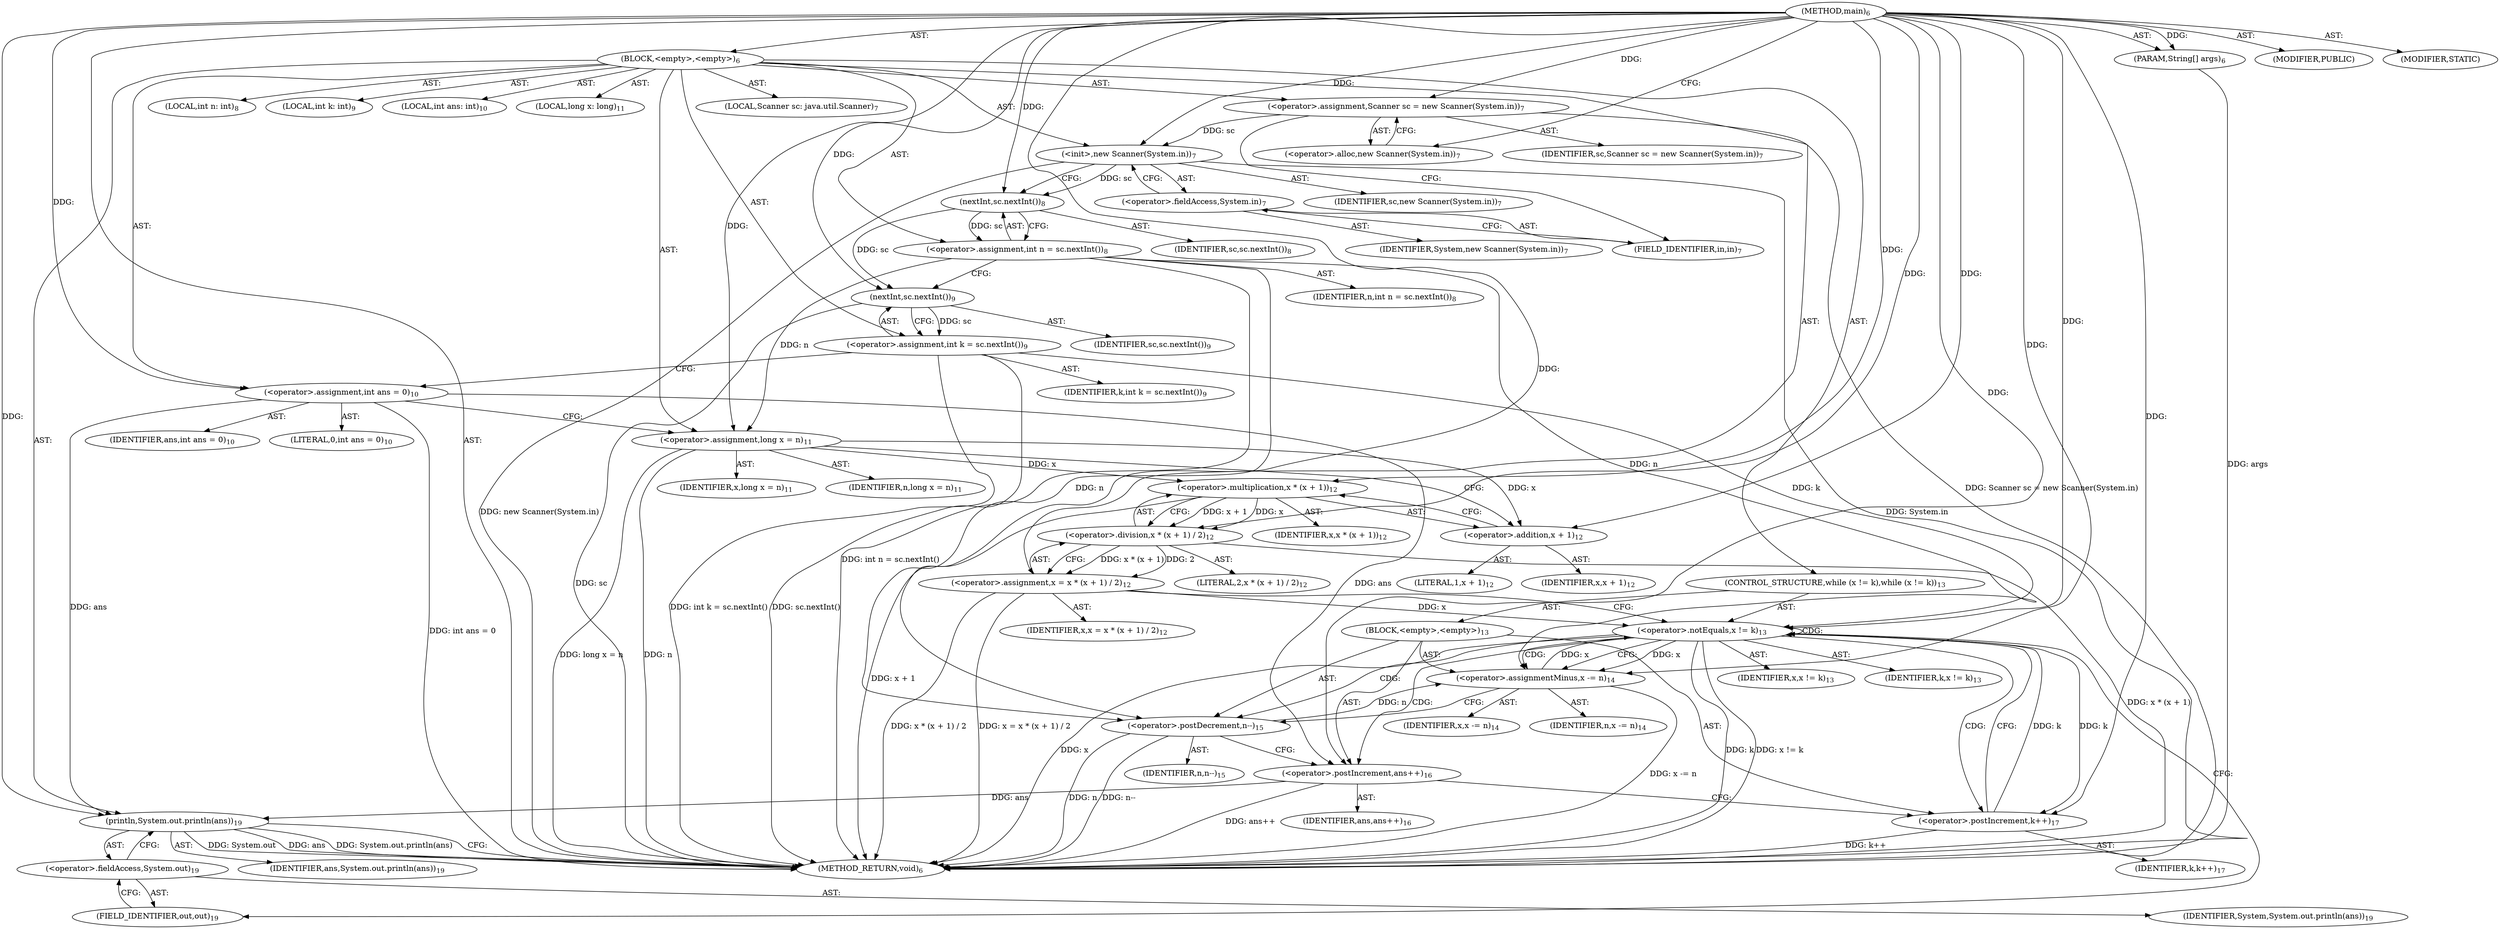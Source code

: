 digraph "main" {  
"19" [label = <(METHOD,main)<SUB>6</SUB>> ]
"20" [label = <(PARAM,String[] args)<SUB>6</SUB>> ]
"21" [label = <(BLOCK,&lt;empty&gt;,&lt;empty&gt;)<SUB>6</SUB>> ]
"4" [label = <(LOCAL,Scanner sc: java.util.Scanner)<SUB>7</SUB>> ]
"22" [label = <(&lt;operator&gt;.assignment,Scanner sc = new Scanner(System.in))<SUB>7</SUB>> ]
"23" [label = <(IDENTIFIER,sc,Scanner sc = new Scanner(System.in))<SUB>7</SUB>> ]
"24" [label = <(&lt;operator&gt;.alloc,new Scanner(System.in))<SUB>7</SUB>> ]
"25" [label = <(&lt;init&gt;,new Scanner(System.in))<SUB>7</SUB>> ]
"3" [label = <(IDENTIFIER,sc,new Scanner(System.in))<SUB>7</SUB>> ]
"26" [label = <(&lt;operator&gt;.fieldAccess,System.in)<SUB>7</SUB>> ]
"27" [label = <(IDENTIFIER,System,new Scanner(System.in))<SUB>7</SUB>> ]
"28" [label = <(FIELD_IDENTIFIER,in,in)<SUB>7</SUB>> ]
"29" [label = <(LOCAL,int n: int)<SUB>8</SUB>> ]
"30" [label = <(&lt;operator&gt;.assignment,int n = sc.nextInt())<SUB>8</SUB>> ]
"31" [label = <(IDENTIFIER,n,int n = sc.nextInt())<SUB>8</SUB>> ]
"32" [label = <(nextInt,sc.nextInt())<SUB>8</SUB>> ]
"33" [label = <(IDENTIFIER,sc,sc.nextInt())<SUB>8</SUB>> ]
"34" [label = <(LOCAL,int k: int)<SUB>9</SUB>> ]
"35" [label = <(&lt;operator&gt;.assignment,int k = sc.nextInt())<SUB>9</SUB>> ]
"36" [label = <(IDENTIFIER,k,int k = sc.nextInt())<SUB>9</SUB>> ]
"37" [label = <(nextInt,sc.nextInt())<SUB>9</SUB>> ]
"38" [label = <(IDENTIFIER,sc,sc.nextInt())<SUB>9</SUB>> ]
"39" [label = <(LOCAL,int ans: int)<SUB>10</SUB>> ]
"40" [label = <(&lt;operator&gt;.assignment,int ans = 0)<SUB>10</SUB>> ]
"41" [label = <(IDENTIFIER,ans,int ans = 0)<SUB>10</SUB>> ]
"42" [label = <(LITERAL,0,int ans = 0)<SUB>10</SUB>> ]
"43" [label = <(LOCAL,long x: long)<SUB>11</SUB>> ]
"44" [label = <(&lt;operator&gt;.assignment,long x = n)<SUB>11</SUB>> ]
"45" [label = <(IDENTIFIER,x,long x = n)<SUB>11</SUB>> ]
"46" [label = <(IDENTIFIER,n,long x = n)<SUB>11</SUB>> ]
"47" [label = <(&lt;operator&gt;.assignment,x = x * (x + 1) / 2)<SUB>12</SUB>> ]
"48" [label = <(IDENTIFIER,x,x = x * (x + 1) / 2)<SUB>12</SUB>> ]
"49" [label = <(&lt;operator&gt;.division,x * (x + 1) / 2)<SUB>12</SUB>> ]
"50" [label = <(&lt;operator&gt;.multiplication,x * (x + 1))<SUB>12</SUB>> ]
"51" [label = <(IDENTIFIER,x,x * (x + 1))<SUB>12</SUB>> ]
"52" [label = <(&lt;operator&gt;.addition,x + 1)<SUB>12</SUB>> ]
"53" [label = <(IDENTIFIER,x,x + 1)<SUB>12</SUB>> ]
"54" [label = <(LITERAL,1,x + 1)<SUB>12</SUB>> ]
"55" [label = <(LITERAL,2,x * (x + 1) / 2)<SUB>12</SUB>> ]
"56" [label = <(CONTROL_STRUCTURE,while (x != k),while (x != k))<SUB>13</SUB>> ]
"57" [label = <(&lt;operator&gt;.notEquals,x != k)<SUB>13</SUB>> ]
"58" [label = <(IDENTIFIER,x,x != k)<SUB>13</SUB>> ]
"59" [label = <(IDENTIFIER,k,x != k)<SUB>13</SUB>> ]
"60" [label = <(BLOCK,&lt;empty&gt;,&lt;empty&gt;)<SUB>13</SUB>> ]
"61" [label = <(&lt;operator&gt;.assignmentMinus,x -= n)<SUB>14</SUB>> ]
"62" [label = <(IDENTIFIER,x,x -= n)<SUB>14</SUB>> ]
"63" [label = <(IDENTIFIER,n,x -= n)<SUB>14</SUB>> ]
"64" [label = <(&lt;operator&gt;.postDecrement,n--)<SUB>15</SUB>> ]
"65" [label = <(IDENTIFIER,n,n--)<SUB>15</SUB>> ]
"66" [label = <(&lt;operator&gt;.postIncrement,ans++)<SUB>16</SUB>> ]
"67" [label = <(IDENTIFIER,ans,ans++)<SUB>16</SUB>> ]
"68" [label = <(&lt;operator&gt;.postIncrement,k++)<SUB>17</SUB>> ]
"69" [label = <(IDENTIFIER,k,k++)<SUB>17</SUB>> ]
"70" [label = <(println,System.out.println(ans))<SUB>19</SUB>> ]
"71" [label = <(&lt;operator&gt;.fieldAccess,System.out)<SUB>19</SUB>> ]
"72" [label = <(IDENTIFIER,System,System.out.println(ans))<SUB>19</SUB>> ]
"73" [label = <(FIELD_IDENTIFIER,out,out)<SUB>19</SUB>> ]
"74" [label = <(IDENTIFIER,ans,System.out.println(ans))<SUB>19</SUB>> ]
"75" [label = <(MODIFIER,PUBLIC)> ]
"76" [label = <(MODIFIER,STATIC)> ]
"77" [label = <(METHOD_RETURN,void)<SUB>6</SUB>> ]
  "19" -> "20"  [ label = "AST: "] 
  "19" -> "21"  [ label = "AST: "] 
  "19" -> "75"  [ label = "AST: "] 
  "19" -> "76"  [ label = "AST: "] 
  "19" -> "77"  [ label = "AST: "] 
  "21" -> "4"  [ label = "AST: "] 
  "21" -> "22"  [ label = "AST: "] 
  "21" -> "25"  [ label = "AST: "] 
  "21" -> "29"  [ label = "AST: "] 
  "21" -> "30"  [ label = "AST: "] 
  "21" -> "34"  [ label = "AST: "] 
  "21" -> "35"  [ label = "AST: "] 
  "21" -> "39"  [ label = "AST: "] 
  "21" -> "40"  [ label = "AST: "] 
  "21" -> "43"  [ label = "AST: "] 
  "21" -> "44"  [ label = "AST: "] 
  "21" -> "47"  [ label = "AST: "] 
  "21" -> "56"  [ label = "AST: "] 
  "21" -> "70"  [ label = "AST: "] 
  "22" -> "23"  [ label = "AST: "] 
  "22" -> "24"  [ label = "AST: "] 
  "25" -> "3"  [ label = "AST: "] 
  "25" -> "26"  [ label = "AST: "] 
  "26" -> "27"  [ label = "AST: "] 
  "26" -> "28"  [ label = "AST: "] 
  "30" -> "31"  [ label = "AST: "] 
  "30" -> "32"  [ label = "AST: "] 
  "32" -> "33"  [ label = "AST: "] 
  "35" -> "36"  [ label = "AST: "] 
  "35" -> "37"  [ label = "AST: "] 
  "37" -> "38"  [ label = "AST: "] 
  "40" -> "41"  [ label = "AST: "] 
  "40" -> "42"  [ label = "AST: "] 
  "44" -> "45"  [ label = "AST: "] 
  "44" -> "46"  [ label = "AST: "] 
  "47" -> "48"  [ label = "AST: "] 
  "47" -> "49"  [ label = "AST: "] 
  "49" -> "50"  [ label = "AST: "] 
  "49" -> "55"  [ label = "AST: "] 
  "50" -> "51"  [ label = "AST: "] 
  "50" -> "52"  [ label = "AST: "] 
  "52" -> "53"  [ label = "AST: "] 
  "52" -> "54"  [ label = "AST: "] 
  "56" -> "57"  [ label = "AST: "] 
  "56" -> "60"  [ label = "AST: "] 
  "57" -> "58"  [ label = "AST: "] 
  "57" -> "59"  [ label = "AST: "] 
  "60" -> "61"  [ label = "AST: "] 
  "60" -> "64"  [ label = "AST: "] 
  "60" -> "66"  [ label = "AST: "] 
  "60" -> "68"  [ label = "AST: "] 
  "61" -> "62"  [ label = "AST: "] 
  "61" -> "63"  [ label = "AST: "] 
  "64" -> "65"  [ label = "AST: "] 
  "66" -> "67"  [ label = "AST: "] 
  "68" -> "69"  [ label = "AST: "] 
  "70" -> "71"  [ label = "AST: "] 
  "70" -> "74"  [ label = "AST: "] 
  "71" -> "72"  [ label = "AST: "] 
  "71" -> "73"  [ label = "AST: "] 
  "22" -> "28"  [ label = "CFG: "] 
  "25" -> "32"  [ label = "CFG: "] 
  "30" -> "37"  [ label = "CFG: "] 
  "35" -> "40"  [ label = "CFG: "] 
  "40" -> "44"  [ label = "CFG: "] 
  "44" -> "52"  [ label = "CFG: "] 
  "47" -> "57"  [ label = "CFG: "] 
  "70" -> "77"  [ label = "CFG: "] 
  "24" -> "22"  [ label = "CFG: "] 
  "26" -> "25"  [ label = "CFG: "] 
  "32" -> "30"  [ label = "CFG: "] 
  "37" -> "35"  [ label = "CFG: "] 
  "49" -> "47"  [ label = "CFG: "] 
  "57" -> "61"  [ label = "CFG: "] 
  "57" -> "73"  [ label = "CFG: "] 
  "71" -> "70"  [ label = "CFG: "] 
  "28" -> "26"  [ label = "CFG: "] 
  "50" -> "49"  [ label = "CFG: "] 
  "61" -> "64"  [ label = "CFG: "] 
  "64" -> "66"  [ label = "CFG: "] 
  "66" -> "68"  [ label = "CFG: "] 
  "68" -> "57"  [ label = "CFG: "] 
  "73" -> "71"  [ label = "CFG: "] 
  "52" -> "50"  [ label = "CFG: "] 
  "19" -> "24"  [ label = "CFG: "] 
  "20" -> "77"  [ label = "DDG: args"] 
  "22" -> "77"  [ label = "DDG: Scanner sc = new Scanner(System.in)"] 
  "25" -> "77"  [ label = "DDG: System.in"] 
  "25" -> "77"  [ label = "DDG: new Scanner(System.in)"] 
  "30" -> "77"  [ label = "DDG: int n = sc.nextInt()"] 
  "37" -> "77"  [ label = "DDG: sc"] 
  "35" -> "77"  [ label = "DDG: sc.nextInt()"] 
  "35" -> "77"  [ label = "DDG: int k = sc.nextInt()"] 
  "40" -> "77"  [ label = "DDG: int ans = 0"] 
  "44" -> "77"  [ label = "DDG: n"] 
  "44" -> "77"  [ label = "DDG: long x = n"] 
  "50" -> "77"  [ label = "DDG: x + 1"] 
  "49" -> "77"  [ label = "DDG: x * (x + 1)"] 
  "47" -> "77"  [ label = "DDG: x * (x + 1) / 2"] 
  "47" -> "77"  [ label = "DDG: x = x * (x + 1) / 2"] 
  "57" -> "77"  [ label = "DDG: x"] 
  "57" -> "77"  [ label = "DDG: k"] 
  "57" -> "77"  [ label = "DDG: x != k"] 
  "70" -> "77"  [ label = "DDG: System.out"] 
  "70" -> "77"  [ label = "DDG: ans"] 
  "70" -> "77"  [ label = "DDG: System.out.println(ans)"] 
  "61" -> "77"  [ label = "DDG: x -= n"] 
  "64" -> "77"  [ label = "DDG: n"] 
  "64" -> "77"  [ label = "DDG: n--"] 
  "66" -> "77"  [ label = "DDG: ans++"] 
  "68" -> "77"  [ label = "DDG: k++"] 
  "19" -> "20"  [ label = "DDG: "] 
  "19" -> "22"  [ label = "DDG: "] 
  "32" -> "30"  [ label = "DDG: sc"] 
  "37" -> "35"  [ label = "DDG: sc"] 
  "19" -> "40"  [ label = "DDG: "] 
  "30" -> "44"  [ label = "DDG: n"] 
  "19" -> "44"  [ label = "DDG: "] 
  "49" -> "47"  [ label = "DDG: x * (x + 1)"] 
  "49" -> "47"  [ label = "DDG: 2"] 
  "22" -> "25"  [ label = "DDG: sc"] 
  "19" -> "25"  [ label = "DDG: "] 
  "40" -> "70"  [ label = "DDG: ans"] 
  "66" -> "70"  [ label = "DDG: ans"] 
  "19" -> "70"  [ label = "DDG: "] 
  "25" -> "32"  [ label = "DDG: sc"] 
  "19" -> "32"  [ label = "DDG: "] 
  "32" -> "37"  [ label = "DDG: sc"] 
  "19" -> "37"  [ label = "DDG: "] 
  "50" -> "49"  [ label = "DDG: x"] 
  "50" -> "49"  [ label = "DDG: x + 1"] 
  "19" -> "49"  [ label = "DDG: "] 
  "47" -> "57"  [ label = "DDG: x"] 
  "61" -> "57"  [ label = "DDG: x"] 
  "19" -> "57"  [ label = "DDG: "] 
  "35" -> "57"  [ label = "DDG: k"] 
  "68" -> "57"  [ label = "DDG: k"] 
  "64" -> "61"  [ label = "DDG: n"] 
  "19" -> "61"  [ label = "DDG: "] 
  "30" -> "61"  [ label = "DDG: n"] 
  "19" -> "50"  [ label = "DDG: "] 
  "44" -> "50"  [ label = "DDG: x"] 
  "57" -> "61"  [ label = "DDG: x"] 
  "19" -> "64"  [ label = "DDG: "] 
  "30" -> "64"  [ label = "DDG: n"] 
  "40" -> "66"  [ label = "DDG: ans"] 
  "19" -> "66"  [ label = "DDG: "] 
  "57" -> "68"  [ label = "DDG: k"] 
  "19" -> "68"  [ label = "DDG: "] 
  "44" -> "52"  [ label = "DDG: x"] 
  "19" -> "52"  [ label = "DDG: "] 
  "57" -> "68"  [ label = "CDG: "] 
  "57" -> "61"  [ label = "CDG: "] 
  "57" -> "64"  [ label = "CDG: "] 
  "57" -> "57"  [ label = "CDG: "] 
  "57" -> "66"  [ label = "CDG: "] 
}
